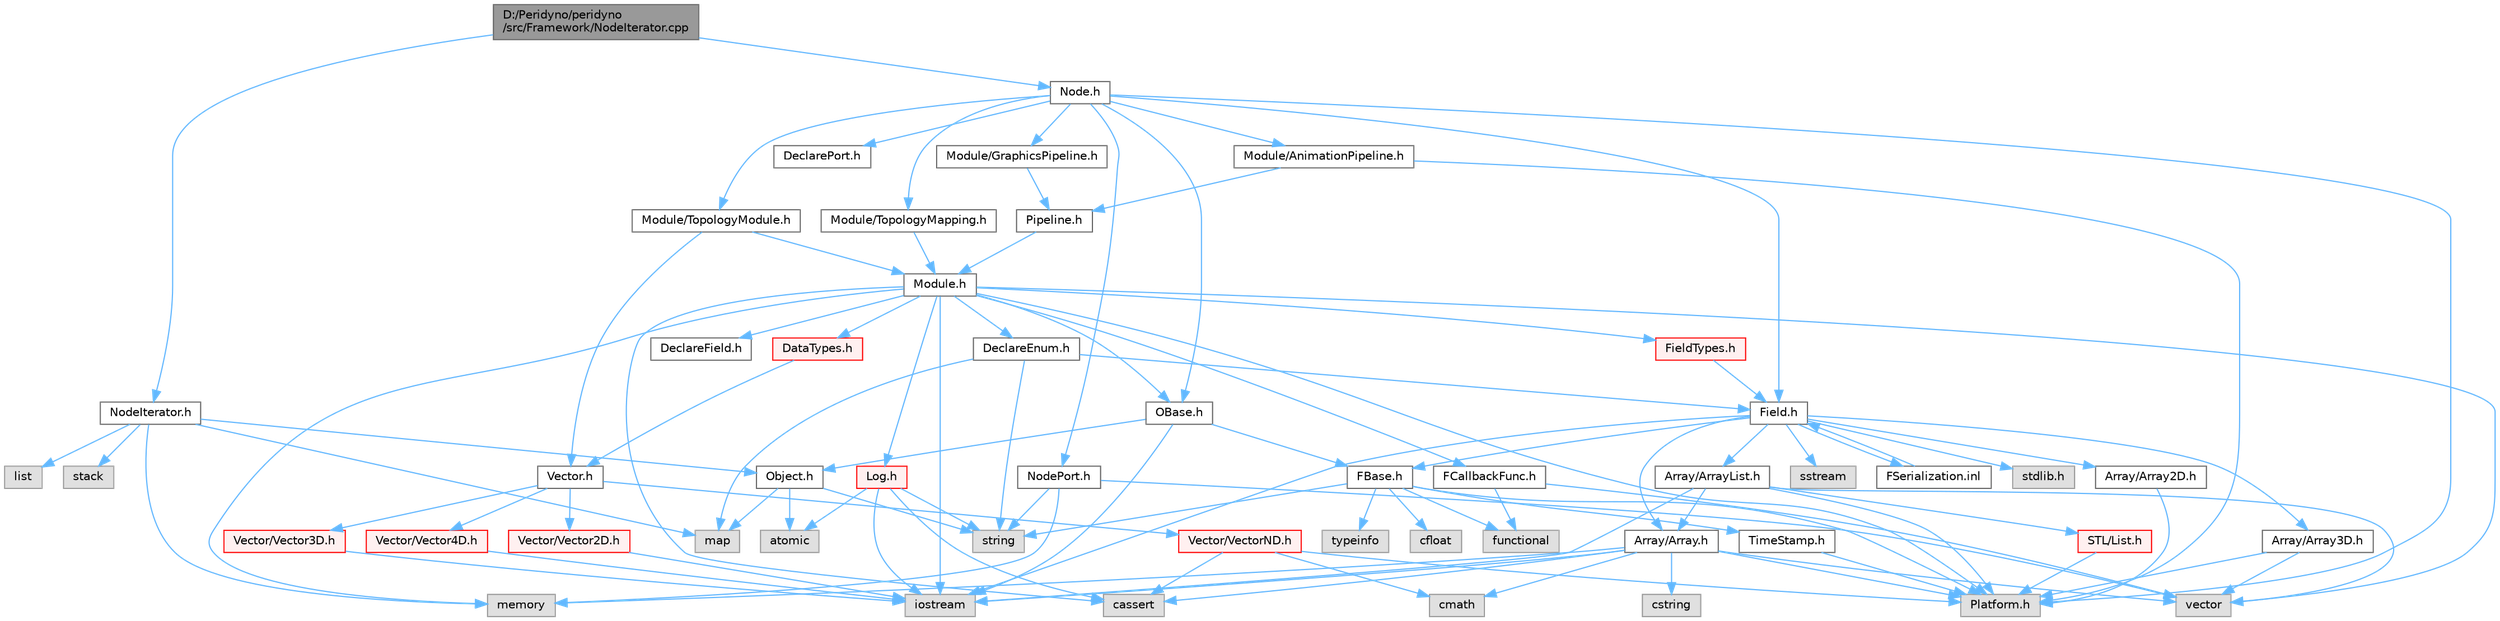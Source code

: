 digraph "D:/Peridyno/peridyno/src/Framework/NodeIterator.cpp"
{
 // LATEX_PDF_SIZE
  bgcolor="transparent";
  edge [fontname=Helvetica,fontsize=10,labelfontname=Helvetica,labelfontsize=10];
  node [fontname=Helvetica,fontsize=10,shape=box,height=0.2,width=0.4];
  Node1 [id="Node000001",label="D:/Peridyno/peridyno\l/src/Framework/NodeIterator.cpp",height=0.2,width=0.4,color="gray40", fillcolor="grey60", style="filled", fontcolor="black",tooltip=" "];
  Node1 -> Node2 [id="edge1_Node000001_Node000002",color="steelblue1",style="solid",tooltip=" "];
  Node2 [id="Node000002",label="NodeIterator.h",height=0.2,width=0.4,color="grey40", fillcolor="white", style="filled",URL="$_node_iterator_8h.html",tooltip=" "];
  Node2 -> Node3 [id="edge2_Node000002_Node000003",color="steelblue1",style="solid",tooltip=" "];
  Node3 [id="Node000003",label="stack",height=0.2,width=0.4,color="grey60", fillcolor="#E0E0E0", style="filled",tooltip=" "];
  Node2 -> Node4 [id="edge3_Node000002_Node000004",color="steelblue1",style="solid",tooltip=" "];
  Node4 [id="Node000004",label="list",height=0.2,width=0.4,color="grey60", fillcolor="#E0E0E0", style="filled",tooltip=" "];
  Node2 -> Node5 [id="edge4_Node000002_Node000005",color="steelblue1",style="solid",tooltip=" "];
  Node5 [id="Node000005",label="map",height=0.2,width=0.4,color="grey60", fillcolor="#E0E0E0", style="filled",tooltip=" "];
  Node2 -> Node6 [id="edge5_Node000002_Node000006",color="steelblue1",style="solid",tooltip=" "];
  Node6 [id="Node000006",label="memory",height=0.2,width=0.4,color="grey60", fillcolor="#E0E0E0", style="filled",tooltip=" "];
  Node2 -> Node7 [id="edge6_Node000002_Node000007",color="steelblue1",style="solid",tooltip=" "];
  Node7 [id="Node000007",label="Object.h",height=0.2,width=0.4,color="grey40", fillcolor="white", style="filled",URL="$_object_8h.html",tooltip=" "];
  Node7 -> Node8 [id="edge7_Node000007_Node000008",color="steelblue1",style="solid",tooltip=" "];
  Node8 [id="Node000008",label="string",height=0.2,width=0.4,color="grey60", fillcolor="#E0E0E0", style="filled",tooltip=" "];
  Node7 -> Node9 [id="edge8_Node000007_Node000009",color="steelblue1",style="solid",tooltip=" "];
  Node9 [id="Node000009",label="atomic",height=0.2,width=0.4,color="grey60", fillcolor="#E0E0E0", style="filled",tooltip=" "];
  Node7 -> Node5 [id="edge9_Node000007_Node000005",color="steelblue1",style="solid",tooltip=" "];
  Node1 -> Node10 [id="edge10_Node000001_Node000010",color="steelblue1",style="solid",tooltip=" "];
  Node10 [id="Node000010",label="Node.h",height=0.2,width=0.4,color="grey40", fillcolor="white", style="filled",URL="$_node_8h.html",tooltip=" "];
  Node10 -> Node11 [id="edge11_Node000010_Node000011",color="steelblue1",style="solid",tooltip=" "];
  Node11 [id="Node000011",label="OBase.h",height=0.2,width=0.4,color="grey40", fillcolor="white", style="filled",URL="$_o_base_8h.html",tooltip=" "];
  Node11 -> Node12 [id="edge12_Node000011_Node000012",color="steelblue1",style="solid",tooltip=" "];
  Node12 [id="Node000012",label="iostream",height=0.2,width=0.4,color="grey60", fillcolor="#E0E0E0", style="filled",tooltip=" "];
  Node11 -> Node13 [id="edge13_Node000011_Node000013",color="steelblue1",style="solid",tooltip=" "];
  Node13 [id="Node000013",label="FBase.h",height=0.2,width=0.4,color="grey40", fillcolor="white", style="filled",URL="$_f_base_8h.html",tooltip=" "];
  Node13 -> Node14 [id="edge14_Node000013_Node000014",color="steelblue1",style="solid",tooltip=" "];
  Node14 [id="Node000014",label="Platform.h",height=0.2,width=0.4,color="grey60", fillcolor="#E0E0E0", style="filled",tooltip=" "];
  Node13 -> Node15 [id="edge15_Node000013_Node000015",color="steelblue1",style="solid",tooltip=" "];
  Node15 [id="Node000015",label="TimeStamp.h",height=0.2,width=0.4,color="grey40", fillcolor="white", style="filled",URL="$_time_stamp_8h.html",tooltip=" "];
  Node15 -> Node14 [id="edge16_Node000015_Node000014",color="steelblue1",style="solid",tooltip=" "];
  Node13 -> Node16 [id="edge17_Node000013_Node000016",color="steelblue1",style="solid",tooltip=" "];
  Node16 [id="Node000016",label="typeinfo",height=0.2,width=0.4,color="grey60", fillcolor="#E0E0E0", style="filled",tooltip=" "];
  Node13 -> Node8 [id="edge18_Node000013_Node000008",color="steelblue1",style="solid",tooltip=" "];
  Node13 -> Node17 [id="edge19_Node000013_Node000017",color="steelblue1",style="solid",tooltip=" "];
  Node17 [id="Node000017",label="functional",height=0.2,width=0.4,color="grey60", fillcolor="#E0E0E0", style="filled",tooltip=" "];
  Node13 -> Node18 [id="edge20_Node000013_Node000018",color="steelblue1",style="solid",tooltip=" "];
  Node18 [id="Node000018",label="cfloat",height=0.2,width=0.4,color="grey60", fillcolor="#E0E0E0", style="filled",tooltip=" "];
  Node11 -> Node7 [id="edge21_Node000011_Node000007",color="steelblue1",style="solid",tooltip=" "];
  Node10 -> Node19 [id="edge22_Node000010_Node000019",color="steelblue1",style="solid",tooltip=" "];
  Node19 [id="Node000019",label="Field.h",height=0.2,width=0.4,color="grey40", fillcolor="white", style="filled",URL="$_field_8h.html",tooltip=" "];
  Node19 -> Node12 [id="edge23_Node000019_Node000012",color="steelblue1",style="solid",tooltip=" "];
  Node19 -> Node20 [id="edge24_Node000019_Node000020",color="steelblue1",style="solid",tooltip=" "];
  Node20 [id="Node000020",label="stdlib.h",height=0.2,width=0.4,color="grey60", fillcolor="#E0E0E0", style="filled",tooltip=" "];
  Node19 -> Node21 [id="edge25_Node000019_Node000021",color="steelblue1",style="solid",tooltip=" "];
  Node21 [id="Node000021",label="sstream",height=0.2,width=0.4,color="grey60", fillcolor="#E0E0E0", style="filled",tooltip=" "];
  Node19 -> Node13 [id="edge26_Node000019_Node000013",color="steelblue1",style="solid",tooltip=" "];
  Node19 -> Node22 [id="edge27_Node000019_Node000022",color="steelblue1",style="solid",tooltip=" "];
  Node22 [id="Node000022",label="Array/Array.h",height=0.2,width=0.4,color="grey40", fillcolor="white", style="filled",URL="$_array_8h.html",tooltip=" "];
  Node22 -> Node14 [id="edge28_Node000022_Node000014",color="steelblue1",style="solid",tooltip=" "];
  Node22 -> Node23 [id="edge29_Node000022_Node000023",color="steelblue1",style="solid",tooltip=" "];
  Node23 [id="Node000023",label="cassert",height=0.2,width=0.4,color="grey60", fillcolor="#E0E0E0", style="filled",tooltip=" "];
  Node22 -> Node24 [id="edge30_Node000022_Node000024",color="steelblue1",style="solid",tooltip=" "];
  Node24 [id="Node000024",label="vector",height=0.2,width=0.4,color="grey60", fillcolor="#E0E0E0", style="filled",tooltip=" "];
  Node22 -> Node12 [id="edge31_Node000022_Node000012",color="steelblue1",style="solid",tooltip=" "];
  Node22 -> Node25 [id="edge32_Node000022_Node000025",color="steelblue1",style="solid",tooltip=" "];
  Node25 [id="Node000025",label="cstring",height=0.2,width=0.4,color="grey60", fillcolor="#E0E0E0", style="filled",tooltip=" "];
  Node22 -> Node6 [id="edge33_Node000022_Node000006",color="steelblue1",style="solid",tooltip=" "];
  Node22 -> Node26 [id="edge34_Node000022_Node000026",color="steelblue1",style="solid",tooltip=" "];
  Node26 [id="Node000026",label="cmath",height=0.2,width=0.4,color="grey60", fillcolor="#E0E0E0", style="filled",tooltip=" "];
  Node19 -> Node27 [id="edge35_Node000019_Node000027",color="steelblue1",style="solid",tooltip=" "];
  Node27 [id="Node000027",label="Array/Array2D.h",height=0.2,width=0.4,color="grey40", fillcolor="white", style="filled",URL="$_array2_d_8h.html",tooltip=" "];
  Node27 -> Node14 [id="edge36_Node000027_Node000014",color="steelblue1",style="solid",tooltip=" "];
  Node19 -> Node28 [id="edge37_Node000019_Node000028",color="steelblue1",style="solid",tooltip=" "];
  Node28 [id="Node000028",label="Array/Array3D.h",height=0.2,width=0.4,color="grey40", fillcolor="white", style="filled",URL="$_array3_d_8h.html",tooltip=" "];
  Node28 -> Node14 [id="edge38_Node000028_Node000014",color="steelblue1",style="solid",tooltip=" "];
  Node28 -> Node24 [id="edge39_Node000028_Node000024",color="steelblue1",style="solid",tooltip=" "];
  Node19 -> Node29 [id="edge40_Node000019_Node000029",color="steelblue1",style="solid",tooltip=" "];
  Node29 [id="Node000029",label="Array/ArrayList.h",height=0.2,width=0.4,color="grey40", fillcolor="white", style="filled",URL="$_array_list_8h.html",tooltip=" "];
  Node29 -> Node24 [id="edge41_Node000029_Node000024",color="steelblue1",style="solid",tooltip=" "];
  Node29 -> Node12 [id="edge42_Node000029_Node000012",color="steelblue1",style="solid",tooltip=" "];
  Node29 -> Node14 [id="edge43_Node000029_Node000014",color="steelblue1",style="solid",tooltip=" "];
  Node29 -> Node30 [id="edge44_Node000029_Node000030",color="steelblue1",style="solid",tooltip=" "];
  Node30 [id="Node000030",label="STL/List.h",height=0.2,width=0.4,color="red", fillcolor="#FFF0F0", style="filled",URL="$_list_8h.html",tooltip=" "];
  Node30 -> Node14 [id="edge45_Node000030_Node000014",color="steelblue1",style="solid",tooltip=" "];
  Node29 -> Node22 [id="edge46_Node000029_Node000022",color="steelblue1",style="solid",tooltip=" "];
  Node19 -> Node70 [id="edge47_Node000019_Node000070",color="steelblue1",style="solid",tooltip=" "];
  Node70 [id="Node000070",label="FSerialization.inl",height=0.2,width=0.4,color="grey40", fillcolor="white", style="filled",URL="$_f_serialization_8inl.html",tooltip=" "];
  Node70 -> Node19 [id="edge48_Node000070_Node000019",color="steelblue1",style="solid",tooltip=" "];
  Node10 -> Node14 [id="edge49_Node000010_Node000014",color="steelblue1",style="solid",tooltip=" "];
  Node10 -> Node71 [id="edge50_Node000010_Node000071",color="steelblue1",style="solid",tooltip=" "];
  Node71 [id="Node000071",label="DeclarePort.h",height=0.2,width=0.4,color="grey40", fillcolor="white", style="filled",URL="$_declare_port_8h.html",tooltip=" "];
  Node10 -> Node72 [id="edge51_Node000010_Node000072",color="steelblue1",style="solid",tooltip=" "];
  Node72 [id="Node000072",label="NodePort.h",height=0.2,width=0.4,color="grey40", fillcolor="white", style="filled",URL="$_node_port_8h.html",tooltip=" "];
  Node72 -> Node8 [id="edge52_Node000072_Node000008",color="steelblue1",style="solid",tooltip=" "];
  Node72 -> Node24 [id="edge53_Node000072_Node000024",color="steelblue1",style="solid",tooltip=" "];
  Node72 -> Node6 [id="edge54_Node000072_Node000006",color="steelblue1",style="solid",tooltip=" "];
  Node10 -> Node73 [id="edge55_Node000010_Node000073",color="steelblue1",style="solid",tooltip=" "];
  Node73 [id="Node000073",label="Module/TopologyModule.h",height=0.2,width=0.4,color="grey40", fillcolor="white", style="filled",URL="$_topology_module_8h.html",tooltip=" "];
  Node73 -> Node34 [id="edge56_Node000073_Node000034",color="steelblue1",style="solid",tooltip=" "];
  Node34 [id="Node000034",label="Vector.h",height=0.2,width=0.4,color="grey40", fillcolor="white", style="filled",URL="$_vector_8h.html",tooltip=" "];
  Node34 -> Node35 [id="edge57_Node000034_Node000035",color="steelblue1",style="solid",tooltip=" "];
  Node35 [id="Node000035",label="Vector/Vector2D.h",height=0.2,width=0.4,color="red", fillcolor="#FFF0F0", style="filled",URL="$_vector2_d_8h.html",tooltip=" "];
  Node35 -> Node12 [id="edge58_Node000035_Node000012",color="steelblue1",style="solid",tooltip=" "];
  Node34 -> Node41 [id="edge59_Node000034_Node000041",color="steelblue1",style="solid",tooltip=" "];
  Node41 [id="Node000041",label="Vector/Vector3D.h",height=0.2,width=0.4,color="red", fillcolor="#FFF0F0", style="filled",URL="$_vector3_d_8h.html",tooltip=" "];
  Node41 -> Node12 [id="edge60_Node000041_Node000012",color="steelblue1",style="solid",tooltip=" "];
  Node34 -> Node44 [id="edge61_Node000034_Node000044",color="steelblue1",style="solid",tooltip=" "];
  Node44 [id="Node000044",label="Vector/Vector4D.h",height=0.2,width=0.4,color="red", fillcolor="#FFF0F0", style="filled",URL="$_vector4_d_8h.html",tooltip=" "];
  Node44 -> Node12 [id="edge62_Node000044_Node000012",color="steelblue1",style="solid",tooltip=" "];
  Node34 -> Node47 [id="edge63_Node000034_Node000047",color="steelblue1",style="solid",tooltip=" "];
  Node47 [id="Node000047",label="Vector/VectorND.h",height=0.2,width=0.4,color="red", fillcolor="#FFF0F0", style="filled",URL="$_vector_n_d_8h.html",tooltip=" "];
  Node47 -> Node26 [id="edge64_Node000047_Node000026",color="steelblue1",style="solid",tooltip=" "];
  Node47 -> Node23 [id="edge65_Node000047_Node000023",color="steelblue1",style="solid",tooltip=" "];
  Node47 -> Node14 [id="edge66_Node000047_Node000014",color="steelblue1",style="solid",tooltip=" "];
  Node73 -> Node74 [id="edge67_Node000073_Node000074",color="steelblue1",style="solid",tooltip=" "];
  Node74 [id="Node000074",label="Module.h",height=0.2,width=0.4,color="grey40", fillcolor="white", style="filled",URL="$_module_8h.html",tooltip=" "];
  Node74 -> Node14 [id="edge68_Node000074_Node000014",color="steelblue1",style="solid",tooltip=" "];
  Node74 -> Node6 [id="edge69_Node000074_Node000006",color="steelblue1",style="solid",tooltip=" "];
  Node74 -> Node24 [id="edge70_Node000074_Node000024",color="steelblue1",style="solid",tooltip=" "];
  Node74 -> Node23 [id="edge71_Node000074_Node000023",color="steelblue1",style="solid",tooltip=" "];
  Node74 -> Node12 [id="edge72_Node000074_Node000012",color="steelblue1",style="solid",tooltip=" "];
  Node74 -> Node11 [id="edge73_Node000074_Node000011",color="steelblue1",style="solid",tooltip=" "];
  Node74 -> Node75 [id="edge74_Node000074_Node000075",color="steelblue1",style="solid",tooltip=" "];
  Node75 [id="Node000075",label="Log.h",height=0.2,width=0.4,color="red", fillcolor="#FFF0F0", style="filled",URL="$_log_8h.html",tooltip=" "];
  Node75 -> Node8 [id="edge75_Node000075_Node000008",color="steelblue1",style="solid",tooltip=" "];
  Node75 -> Node12 [id="edge76_Node000075_Node000012",color="steelblue1",style="solid",tooltip=" "];
  Node75 -> Node23 [id="edge77_Node000075_Node000023",color="steelblue1",style="solid",tooltip=" "];
  Node75 -> Node9 [id="edge78_Node000075_Node000009",color="steelblue1",style="solid",tooltip=" "];
  Node74 -> Node84 [id="edge79_Node000074_Node000084",color="steelblue1",style="solid",tooltip=" "];
  Node84 [id="Node000084",label="DataTypes.h",height=0.2,width=0.4,color="red", fillcolor="#FFF0F0", style="filled",URL="$_data_types_8h.html",tooltip=" "];
  Node84 -> Node34 [id="edge80_Node000084_Node000034",color="steelblue1",style="solid",tooltip=" "];
  Node74 -> Node89 [id="edge81_Node000074_Node000089",color="steelblue1",style="solid",tooltip=" "];
  Node89 [id="Node000089",label="DeclareEnum.h",height=0.2,width=0.4,color="grey40", fillcolor="white", style="filled",URL="$_declare_enum_8h.html",tooltip=" "];
  Node89 -> Node5 [id="edge82_Node000089_Node000005",color="steelblue1",style="solid",tooltip=" "];
  Node89 -> Node8 [id="edge83_Node000089_Node000008",color="steelblue1",style="solid",tooltip=" "];
  Node89 -> Node19 [id="edge84_Node000089_Node000019",color="steelblue1",style="solid",tooltip=" "];
  Node74 -> Node90 [id="edge85_Node000074_Node000090",color="steelblue1",style="solid",tooltip=" "];
  Node90 [id="Node000090",label="DeclareField.h",height=0.2,width=0.4,color="grey40", fillcolor="white", style="filled",URL="$_declare_field_8h.html",tooltip=" "];
  Node74 -> Node91 [id="edge86_Node000074_Node000091",color="steelblue1",style="solid",tooltip=" "];
  Node91 [id="Node000091",label="FCallbackFunc.h",height=0.2,width=0.4,color="grey40", fillcolor="white", style="filled",URL="$_f_callback_func_8h.html",tooltip=" "];
  Node91 -> Node24 [id="edge87_Node000091_Node000024",color="steelblue1",style="solid",tooltip=" "];
  Node91 -> Node17 [id="edge88_Node000091_Node000017",color="steelblue1",style="solid",tooltip=" "];
  Node74 -> Node92 [id="edge89_Node000074_Node000092",color="steelblue1",style="solid",tooltip=" "];
  Node92 [id="Node000092",label="FieldTypes.h",height=0.2,width=0.4,color="red", fillcolor="#FFF0F0", style="filled",URL="$_field_types_8h.html",tooltip=" "];
  Node92 -> Node19 [id="edge90_Node000092_Node000019",color="steelblue1",style="solid",tooltip=" "];
  Node10 -> Node94 [id="edge91_Node000010_Node000094",color="steelblue1",style="solid",tooltip=" "];
  Node94 [id="Node000094",label="Module/TopologyMapping.h",height=0.2,width=0.4,color="grey40", fillcolor="white", style="filled",URL="$_topology_mapping_8h.html",tooltip=" "];
  Node94 -> Node74 [id="edge92_Node000094_Node000074",color="steelblue1",style="solid",tooltip=" "];
  Node10 -> Node95 [id="edge93_Node000010_Node000095",color="steelblue1",style="solid",tooltip=" "];
  Node95 [id="Node000095",label="Module/AnimationPipeline.h",height=0.2,width=0.4,color="grey40", fillcolor="white", style="filled",URL="$_animation_pipeline_8h.html",tooltip=" "];
  Node95 -> Node96 [id="edge94_Node000095_Node000096",color="steelblue1",style="solid",tooltip=" "];
  Node96 [id="Node000096",label="Pipeline.h",height=0.2,width=0.4,color="grey40", fillcolor="white", style="filled",URL="$_pipeline_8h.html",tooltip=" "];
  Node96 -> Node74 [id="edge95_Node000096_Node000074",color="steelblue1",style="solid",tooltip=" "];
  Node95 -> Node14 [id="edge96_Node000095_Node000014",color="steelblue1",style="solid",tooltip=" "];
  Node10 -> Node97 [id="edge97_Node000010_Node000097",color="steelblue1",style="solid",tooltip=" "];
  Node97 [id="Node000097",label="Module/GraphicsPipeline.h",height=0.2,width=0.4,color="grey40", fillcolor="white", style="filled",URL="$_graphics_pipeline_8h.html",tooltip=" "];
  Node97 -> Node96 [id="edge98_Node000097_Node000096",color="steelblue1",style="solid",tooltip=" "];
}
